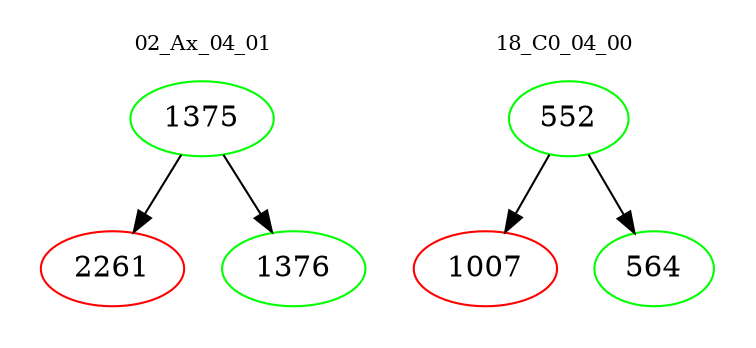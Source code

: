 digraph{
subgraph cluster_0 {
color = white
label = "02_Ax_04_01";
fontsize=10;
T0_1375 [label="1375", color="green"]
T0_1375 -> T0_2261 [color="black"]
T0_2261 [label="2261", color="red"]
T0_1375 -> T0_1376 [color="black"]
T0_1376 [label="1376", color="green"]
}
subgraph cluster_1 {
color = white
label = "18_C0_04_00";
fontsize=10;
T1_552 [label="552", color="green"]
T1_552 -> T1_1007 [color="black"]
T1_1007 [label="1007", color="red"]
T1_552 -> T1_564 [color="black"]
T1_564 [label="564", color="green"]
}
}
